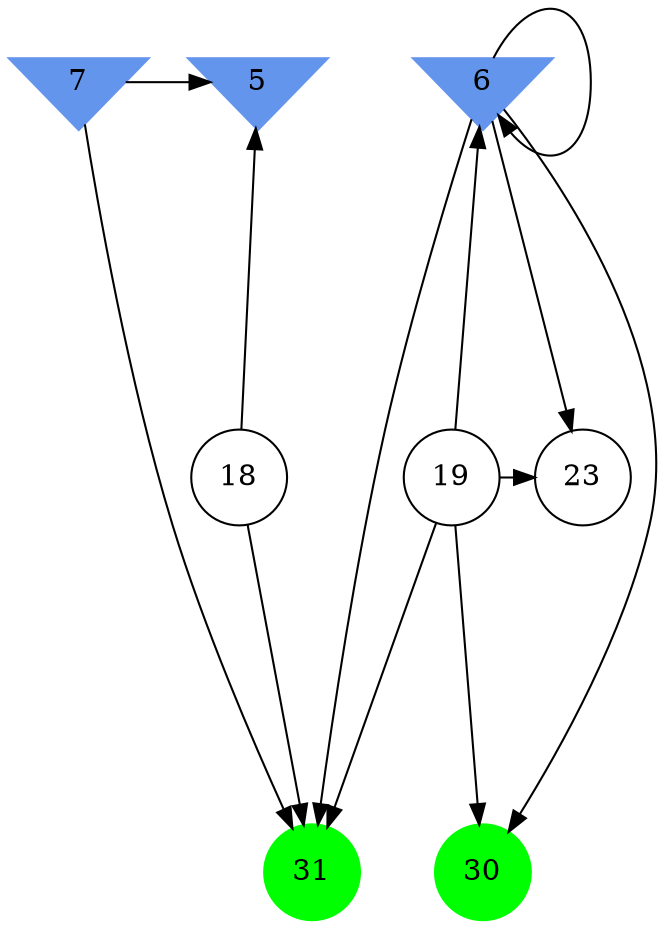 digraph brain {
	ranksep=2.0;
	5 [shape=invtriangle,style=filled,color=cornflowerblue];
	6 [shape=invtriangle,style=filled,color=cornflowerblue];
	7 [shape=invtriangle,style=filled,color=cornflowerblue];
	18 [shape=circle,color=black];
	19 [shape=circle,color=black];
	23 [shape=circle,color=black];
	30 [shape=circle,style=filled,color=green];
	31 [shape=circle,style=filled,color=green];
	18	->	5;
	18	->	31;
	7	->	5;
	7	->	31;
	19	->	6;
	19	->	31;
	19	->	30;
	19	->	23;
	6	->	6;
	6	->	31;
	6	->	30;
	6	->	23;
	{ rank=same; 5; 6; 7; }
	{ rank=same; 18; 19; 23; }
	{ rank=same; 30; 31; }
}
